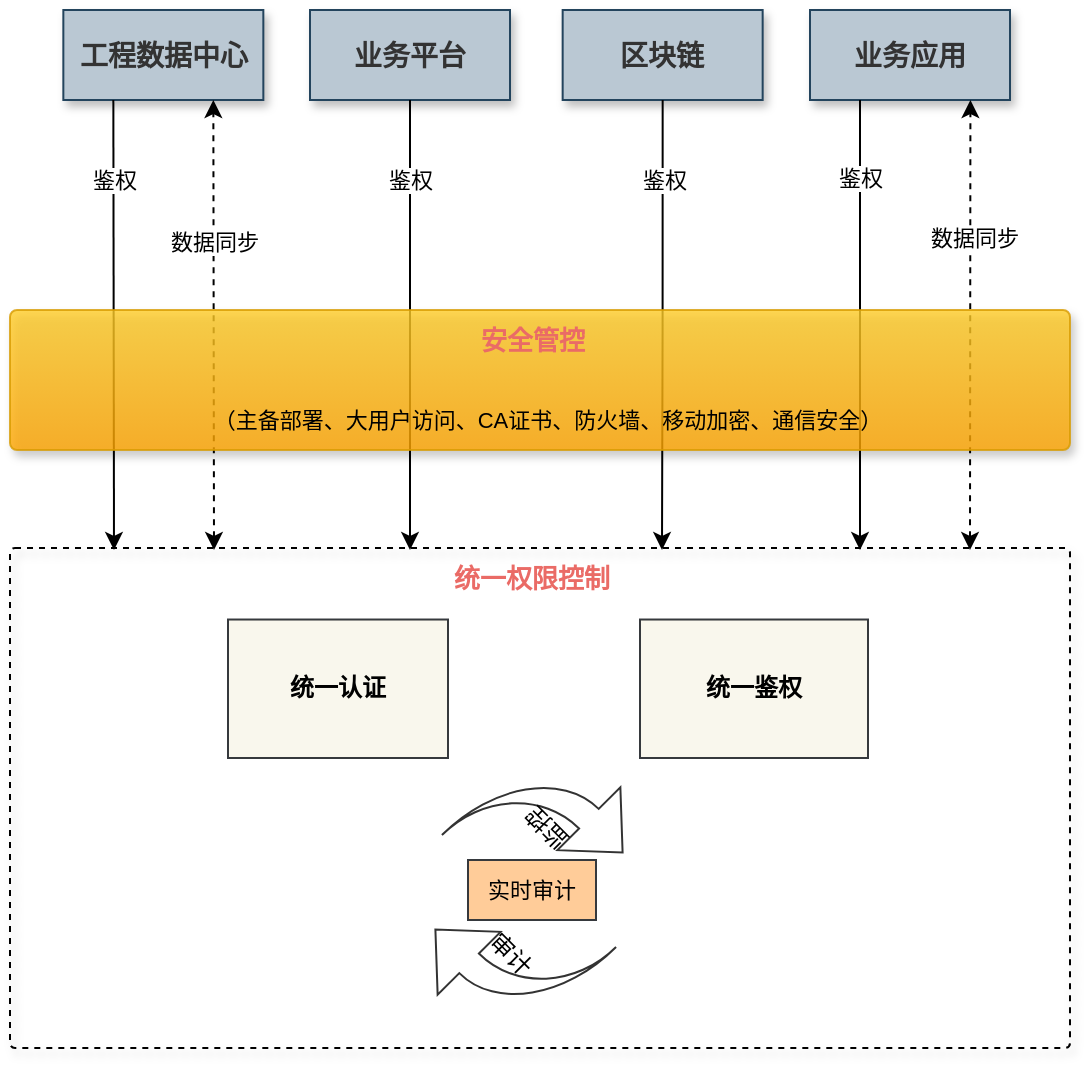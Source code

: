 <mxfile version="19.0.0" type="github" pages="2">
  <diagram id="8Mcmq0ioaoLnQd22ZTMx" name="第 1 页">
    <mxGraphModel dx="723" dy="438" grid="1" gridSize="10" guides="1" tooltips="1" connect="1" arrows="1" fold="1" page="1" pageScale="1" pageWidth="300" pageHeight="900" math="0" shadow="0">
      <root>
        <mxCell id="0" />
        <mxCell id="1" parent="0" />
        <mxCell id="xZrQEDNqEejDbcOTDLVU-12" value="" style="text;html=1;fillColor=none;align=center;verticalAlign=middle;whiteSpace=wrap;fontSize=54;fontStyle=1;shadow=1;rounded=1;glass=0;sketch=0;arcSize=1;dashed=1;strokeWidth=1;container=0;strokeColor=default;" parent="1" vertex="1">
          <mxGeometry x="31" y="359" width="530" height="250" as="geometry" />
        </mxCell>
        <mxCell id="Qy1Y6E39n3u61H79zV9y-29" value="&lt;b style=&quot;color: rgb(51, 51, 51); font-size: 14px;&quot;&gt;工程数据中心&lt;/b&gt;" style="rounded=0;whiteSpace=wrap;html=1;shadow=1;fontSize=11;strokeColor=#23445d;strokeWidth=1;fillColor=#bac8d3;" parent="1" vertex="1">
          <mxGeometry x="57.67" y="90" width="100" height="45" as="geometry" />
        </mxCell>
        <mxCell id="Qy1Y6E39n3u61H79zV9y-30" value="&lt;b style=&quot;color: rgb(51, 51, 51); font-size: 14px;&quot;&gt;业务平台&lt;/b&gt;" style="rounded=0;whiteSpace=wrap;html=1;shadow=1;fontSize=11;strokeColor=#23445d;strokeWidth=1;fillColor=#bac8d3;" parent="1" vertex="1">
          <mxGeometry x="181" y="90" width="100" height="45" as="geometry" />
        </mxCell>
        <mxCell id="Qy1Y6E39n3u61H79zV9y-31" value="&lt;b style=&quot;color: rgb(51, 51, 51); font-size: 14px;&quot;&gt;区块链&lt;/b&gt;" style="rounded=0;whiteSpace=wrap;html=1;shadow=1;fontSize=11;strokeColor=#23445d;strokeWidth=1;fillColor=#bac8d3;" parent="1" vertex="1">
          <mxGeometry x="307.33" y="90" width="100" height="45" as="geometry" />
        </mxCell>
        <mxCell id="Qy1Y6E39n3u61H79zV9y-32" value="&lt;b style=&quot;color: rgb(51, 51, 51); font-size: 14px;&quot;&gt;业务应用&lt;/b&gt;" style="rounded=0;whiteSpace=wrap;html=1;shadow=1;fontSize=11;strokeColor=#23445d;strokeWidth=1;fillColor=#bac8d3;" parent="1" vertex="1">
          <mxGeometry x="431" y="90" width="100" height="45" as="geometry" />
        </mxCell>
        <mxCell id="Qy1Y6E39n3u61H79zV9y-37" value="" style="edgeStyle=orthogonalEdgeStyle;elbow=horizontal;endArrow=classic;html=1;rounded=0;jumpStyle=none;exitX=0.5;exitY=1;exitDx=0;exitDy=0;" parent="1" source="Qy1Y6E39n3u61H79zV9y-30" edge="1">
          <mxGeometry width="50" height="50" relative="1" as="geometry">
            <mxPoint x="340" y="320" as="sourcePoint" />
            <mxPoint x="231" y="360" as="targetPoint" />
          </mxGeometry>
        </mxCell>
        <mxCell id="1UlP2ltITPpf5oRuqJOh-21" value="鉴权" style="edgeLabel;html=1;align=center;verticalAlign=middle;resizable=0;points=[];" vertex="1" connectable="0" parent="Qy1Y6E39n3u61H79zV9y-37">
          <mxGeometry x="-0.581" relative="1" as="geometry">
            <mxPoint y="-7" as="offset" />
          </mxGeometry>
        </mxCell>
        <mxCell id="Qy1Y6E39n3u61H79zV9y-50" value="&lt;b&gt;&lt;font style=&quot;font-size: 13px;&quot; color=&quot;#ea6b66&quot;&gt;统一权限控制&lt;/font&gt;&lt;/b&gt;" style="text;html=1;strokeColor=none;fillColor=none;align=center;verticalAlign=middle;whiteSpace=wrap;rounded=0;shadow=1;fontSize=11;" parent="1" vertex="1">
          <mxGeometry x="243" y="359" width="98" height="30" as="geometry" />
        </mxCell>
        <mxCell id="xZrQEDNqEejDbcOTDLVU-18" value="&lt;b&gt;统一认证&lt;/b&gt;" style="rounded=0;whiteSpace=wrap;html=1;shadow=0;fontSize=12;fillColor=#f9f7ed;strokeColor=#36393d;" parent="1" vertex="1">
          <mxGeometry x="140" y="394.76" width="110" height="69.24" as="geometry" />
        </mxCell>
        <mxCell id="1UlP2ltITPpf5oRuqJOh-1" value="&lt;b&gt;统一鉴权&lt;/b&gt;" style="rounded=0;whiteSpace=wrap;html=1;shadow=0;fontSize=12;fillColor=#f9f7ed;strokeColor=#36393d;" vertex="1" parent="1">
          <mxGeometry x="346" y="394.76" width="114" height="69.24" as="geometry" />
        </mxCell>
        <mxCell id="1UlP2ltITPpf5oRuqJOh-5" value="" style="edgeStyle=orthogonalEdgeStyle;elbow=horizontal;endArrow=classic;html=1;rounded=0;jumpStyle=none;exitX=0.5;exitY=1;exitDx=0;exitDy=0;" edge="1" parent="1" source="Qy1Y6E39n3u61H79zV9y-31">
          <mxGeometry width="50" height="50" relative="1" as="geometry">
            <mxPoint x="237.67" y="145" as="sourcePoint" />
            <mxPoint x="357" y="360" as="targetPoint" />
          </mxGeometry>
        </mxCell>
        <mxCell id="1UlP2ltITPpf5oRuqJOh-20" value="鉴权" style="edgeLabel;html=1;align=center;verticalAlign=middle;resizable=0;points=[];" vertex="1" connectable="0" parent="1UlP2ltITPpf5oRuqJOh-5">
          <mxGeometry x="-0.429" y="-1" relative="1" as="geometry">
            <mxPoint x="1" y="-25" as="offset" />
          </mxGeometry>
        </mxCell>
        <mxCell id="1UlP2ltITPpf5oRuqJOh-6" value="" style="edgeStyle=orthogonalEdgeStyle;elbow=horizontal;endArrow=classic;html=1;rounded=0;jumpStyle=none;exitX=0.25;exitY=1;exitDx=0;exitDy=0;" edge="1" parent="1" source="Qy1Y6E39n3u61H79zV9y-32">
          <mxGeometry width="50" height="50" relative="1" as="geometry">
            <mxPoint x="357.67" y="145" as="sourcePoint" />
            <mxPoint x="456" y="360" as="targetPoint" />
          </mxGeometry>
        </mxCell>
        <mxCell id="1UlP2ltITPpf5oRuqJOh-19" value="鉴权" style="edgeLabel;html=1;align=center;verticalAlign=middle;resizable=0;points=[];" vertex="1" connectable="0" parent="1UlP2ltITPpf5oRuqJOh-6">
          <mxGeometry x="-0.375" y="2" relative="1" as="geometry">
            <mxPoint x="-2" y="-32" as="offset" />
          </mxGeometry>
        </mxCell>
        <mxCell id="1UlP2ltITPpf5oRuqJOh-7" value="" style="endArrow=classic;startArrow=classic;html=1;rounded=0;entryX=0.75;entryY=1;entryDx=0;entryDy=0;dashed=1;" edge="1" parent="1" target="Qy1Y6E39n3u61H79zV9y-29">
          <mxGeometry width="50" height="50" relative="1" as="geometry">
            <mxPoint x="133" y="360" as="sourcePoint" />
            <mxPoint x="181" y="150" as="targetPoint" />
          </mxGeometry>
        </mxCell>
        <mxCell id="1UlP2ltITPpf5oRuqJOh-23" value="数据同步" style="edgeLabel;html=1;align=center;verticalAlign=middle;resizable=0;points=[];" vertex="1" connectable="0" parent="1UlP2ltITPpf5oRuqJOh-7">
          <mxGeometry x="0.487" relative="1" as="geometry">
            <mxPoint y="13" as="offset" />
          </mxGeometry>
        </mxCell>
        <mxCell id="1UlP2ltITPpf5oRuqJOh-11" value="审计" style="html=1;shadow=0;dashed=0;align=center;verticalAlign=middle;shape=mxgraph.arrows2.jumpInArrow;dy=6.92;dx=23.83;arrowHead=44.5;opacity=80;direction=west;rotation=45;" vertex="1" parent="1">
          <mxGeometry x="246" y="522" width="70" height="80" as="geometry" />
        </mxCell>
        <mxCell id="1UlP2ltITPpf5oRuqJOh-15" value="监控" style="html=1;shadow=0;dashed=0;align=center;verticalAlign=middle;shape=mxgraph.arrows2.jumpInArrow;dy=6.92;dx=23.83;arrowHead=44.5;opacity=80;direction=west;rotation=-135;" vertex="1" parent="1">
          <mxGeometry x="265" y="459" width="70" height="80" as="geometry" />
        </mxCell>
        <mxCell id="1UlP2ltITPpf5oRuqJOh-16" value="&lt;span style=&quot;font-size: 11px;&quot;&gt;实时审计&lt;/span&gt;" style="rounded=0;whiteSpace=wrap;html=1;shadow=0;fontSize=12;fillColor=#ffcc99;strokeColor=#36393d;" vertex="1" parent="1">
          <mxGeometry x="260" y="515" width="64" height="30" as="geometry" />
        </mxCell>
        <mxCell id="1UlP2ltITPpf5oRuqJOh-17" value="" style="endArrow=classic;startArrow=classic;html=1;rounded=0;entryX=0.75;entryY=1;entryDx=0;entryDy=0;dashed=1;" edge="1" parent="1">
          <mxGeometry width="50" height="50" relative="1" as="geometry">
            <mxPoint x="511" y="360" as="sourcePoint" />
            <mxPoint x="511.21" y="135" as="targetPoint" />
          </mxGeometry>
        </mxCell>
        <mxCell id="1UlP2ltITPpf5oRuqJOh-18" value="数据同步" style="edgeLabel;html=1;align=center;verticalAlign=middle;resizable=0;points=[];" vertex="1" connectable="0" parent="1UlP2ltITPpf5oRuqJOh-17">
          <mxGeometry x="0.344" y="-2" relative="1" as="geometry">
            <mxPoint y="-5" as="offset" />
          </mxGeometry>
        </mxCell>
        <mxCell id="1UlP2ltITPpf5oRuqJOh-24" value="" style="endArrow=classic;html=1;rounded=0;exitX=0.25;exitY=1;exitDx=0;exitDy=0;" edge="1" parent="1" source="Qy1Y6E39n3u61H79zV9y-29">
          <mxGeometry width="50" height="50" relative="1" as="geometry">
            <mxPoint x="41" y="240" as="sourcePoint" />
            <mxPoint x="83" y="360" as="targetPoint" />
          </mxGeometry>
        </mxCell>
        <mxCell id="1UlP2ltITPpf5oRuqJOh-25" value="鉴权" style="edgeLabel;html=1;align=center;verticalAlign=middle;resizable=0;points=[];" vertex="1" connectable="0" parent="1UlP2ltITPpf5oRuqJOh-24">
          <mxGeometry x="-0.643" relative="1" as="geometry">
            <mxPoint as="offset" />
          </mxGeometry>
        </mxCell>
        <mxCell id="Qy1Y6E39n3u61H79zV9y-25" value="" style="rounded=1;whiteSpace=wrap;html=1;shadow=1;fontSize=11;strokeWidth=1;fillColor=#ffcd28;arcSize=5;strokeColor=#d79b00;opacity=80;gradientColor=#ffa500;" parent="1" vertex="1">
          <mxGeometry x="31" y="240" width="530" height="70" as="geometry" />
        </mxCell>
        <mxCell id="1UlP2ltITPpf5oRuqJOh-14" value="&lt;b&gt;&lt;font style=&quot;font-size: 13px;&quot; color=&quot;#ea6b66&quot;&gt;安全管控&lt;/font&gt;&lt;/b&gt;" style="text;html=1;strokeColor=none;fillColor=none;align=center;verticalAlign=middle;whiteSpace=wrap;rounded=0;shadow=1;fontSize=11;" vertex="1" parent="1">
          <mxGeometry x="254.5" y="240" width="75" height="30" as="geometry" />
        </mxCell>
        <mxCell id="1UlP2ltITPpf5oRuqJOh-26" value="（主备部署、大用户访问、CA证书、防火墙、移动加密、通信安全）" style="text;html=1;strokeColor=none;fillColor=none;align=center;verticalAlign=middle;whiteSpace=wrap;rounded=0;shadow=1;fontSize=11;" vertex="1" parent="1">
          <mxGeometry x="110" y="280" width="380" height="30" as="geometry" />
        </mxCell>
      </root>
    </mxGraphModel>
  </diagram>
  <diagram id="HrFjFPu9NfcljseWr6zG" name="第 2 页">
    <mxGraphModel dx="868" dy="525" grid="1" gridSize="10" guides="1" tooltips="1" connect="1" arrows="1" fold="1" page="1" pageScale="1" pageWidth="300" pageHeight="900" math="0" shadow="0">
      <root>
        <mxCell id="0" />
        <mxCell id="1" parent="0" />
      </root>
    </mxGraphModel>
  </diagram>
</mxfile>
